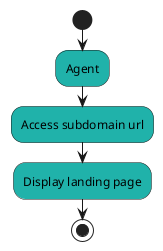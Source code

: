 @startuml
'https://plantuml.com/activity-diagram-beta

start
#LightSeaGreen:Agent;
#LightSeaGreen:Access subdomain url;
#LightSeaGreen:Display landing page;



stop

@enduml
